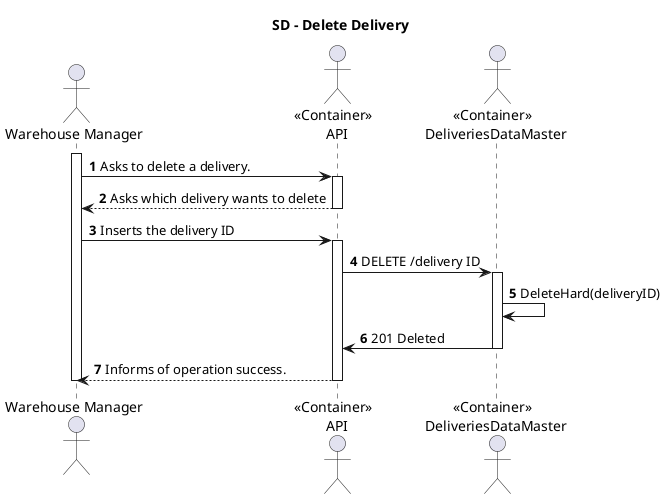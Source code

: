 @startuml USA08_2

title SD - Delete Delivery

autonumber

actor "Warehouse Manager" as FM
actor "<< Container >> \n API" as SYS
actor "<< Container >> \n DeliveriesDataMaster" as TDM


activate FM
FM -> SYS : Asks to delete a delivery.
activate SYS
SYS --> FM : Asks which delivery wants to delete
deactivate SYS

FM -> SYS : Inserts the delivery ID
activate SYS

SYS -> TDM : DELETE /delivery ID
activate TDM

TDM -> TDM : DeleteHard(deliveryID)

TDM -> SYS : 201 Deleted
deactivate TDM
deactivate TDM

SYS --> FM : Informs of operation success.
deactivate SYS

deactivate FM

@enduml